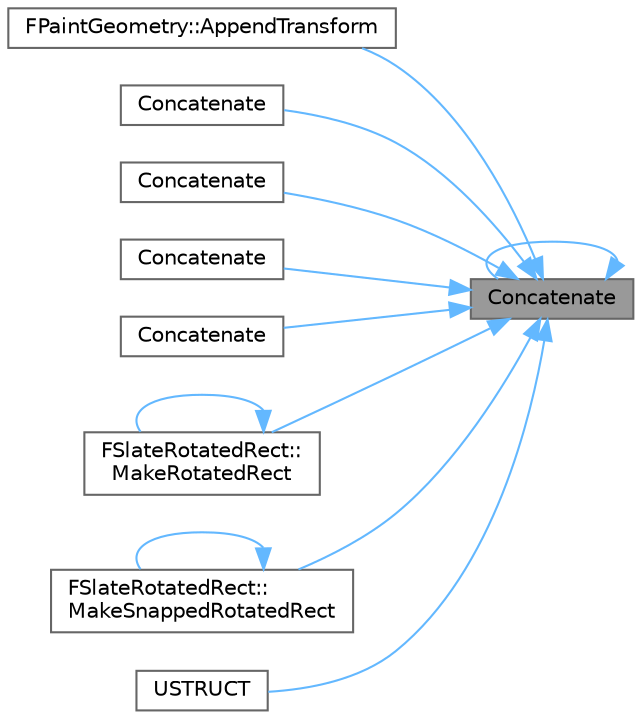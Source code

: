 digraph "Concatenate"
{
 // INTERACTIVE_SVG=YES
 // LATEX_PDF_SIZE
  bgcolor="transparent";
  edge [fontname=Helvetica,fontsize=10,labelfontname=Helvetica,labelfontsize=10];
  node [fontname=Helvetica,fontsize=10,shape=box,height=0.2,width=0.4];
  rankdir="RL";
  Node1 [id="Node000001",label="Concatenate",height=0.2,width=0.4,color="gray40", fillcolor="grey60", style="filled", fontcolor="black",tooltip="Concatenates two transforms."];
  Node1 -> Node2 [id="edge1_Node000001_Node000002",dir="back",color="steelblue1",style="solid",tooltip=" "];
  Node2 [id="Node000002",label="FPaintGeometry::AppendTransform",height=0.2,width=0.4,color="grey40", fillcolor="white", style="filled",URL="$d3/d35/structFPaintGeometry.html#a0925cbcaa03e85b02ed85b47d886af04",tooltip="Special case method to append a layout transform to a paint geometry."];
  Node1 -> Node3 [id="edge2_Node000001_Node000003",dir="back",color="steelblue1",style="solid",tooltip=" "];
  Node3 [id="Node000003",label="Concatenate",height=0.2,width=0.4,color="grey40", fillcolor="white", style="filled",URL="$d5/d9f/TransformCalculus_8h.html#af794f8eef527f629f9bcb856fb357538",tooltip="Special overload that allows one to explicitly define the result type, which applies TransformCast on..."];
  Node1 -> Node4 [id="edge3_Node000001_Node000004",dir="back",color="steelblue1",style="solid",tooltip=" "];
  Node4 [id="Node000004",label="Concatenate",height=0.2,width=0.4,color="grey40", fillcolor="white", style="filled",URL="$d5/d9f/TransformCalculus_8h.html#a6a995a2fdbaeff76634c6fbef3d11ae1",tooltip="Concatenates three or more transforms."];
  Node1 -> Node1 [id="edge4_Node000001_Node000001",dir="back",color="steelblue1",style="solid",tooltip=" "];
  Node1 -> Node5 [id="edge5_Node000001_Node000005",dir="back",color="steelblue1",style="solid",tooltip=" "];
  Node5 [id="Node000005",label="Concatenate",height=0.2,width=0.4,color="grey40", fillcolor="white", style="filled",URL="$d2/d34/TransformCalculus2D_8h.html#a1a010e8055110b138c8ba627f6103118",tooltip="Specialization for concatenating transform and 2D Translation."];
  Node1 -> Node6 [id="edge6_Node000001_Node000006",dir="back",color="steelblue1",style="solid",tooltip=" "];
  Node6 [id="Node000006",label="Concatenate",height=0.2,width=0.4,color="grey40", fillcolor="white", style="filled",URL="$d2/d34/TransformCalculus2D_8h.html#a14860fb41a602ade78188472af91c37c",tooltip="Specialization for concatenating 2D Translation and transform."];
  Node1 -> Node7 [id="edge7_Node000001_Node000007",dir="back",color="steelblue1",style="solid",tooltip=" "];
  Node7 [id="Node000007",label="FSlateRotatedRect::\lMakeRotatedRect",height=0.2,width=0.4,color="grey40", fillcolor="white", style="filled",URL="$d6/deb/structFSlateRotatedRect.html#a0f0aceea753ad36c835e1529a3bc839a",tooltip=" "];
  Node7 -> Node7 [id="edge8_Node000007_Node000007",dir="back",color="steelblue1",style="solid",tooltip=" "];
  Node1 -> Node8 [id="edge9_Node000001_Node000008",dir="back",color="steelblue1",style="solid",tooltip=" "];
  Node8 [id="Node000008",label="FSlateRotatedRect::\lMakeSnappedRotatedRect",height=0.2,width=0.4,color="grey40", fillcolor="white", style="filled",URL="$d6/deb/structFSlateRotatedRect.html#a1d6cacb638f2ba378c33569fdb4fc26a",tooltip=" "];
  Node8 -> Node8 [id="edge10_Node000008_Node000008",dir="back",color="steelblue1",style="solid",tooltip=" "];
  Node1 -> Node9 [id="edge11_Node000001_Node000009",dir="back",color="steelblue1",style="solid",tooltip=" "];
  Node9 [id="Node000009",label="USTRUCT",height=0.2,width=0.4,color="grey40", fillcolor="white", style="filled",URL="$d3/d8b/Geometry_8h.html#a15119967b9d5f4bef75b49bd3689e2d8",tooltip="Represents the position, size, and absolute position of a Widget in Slate."];
}
